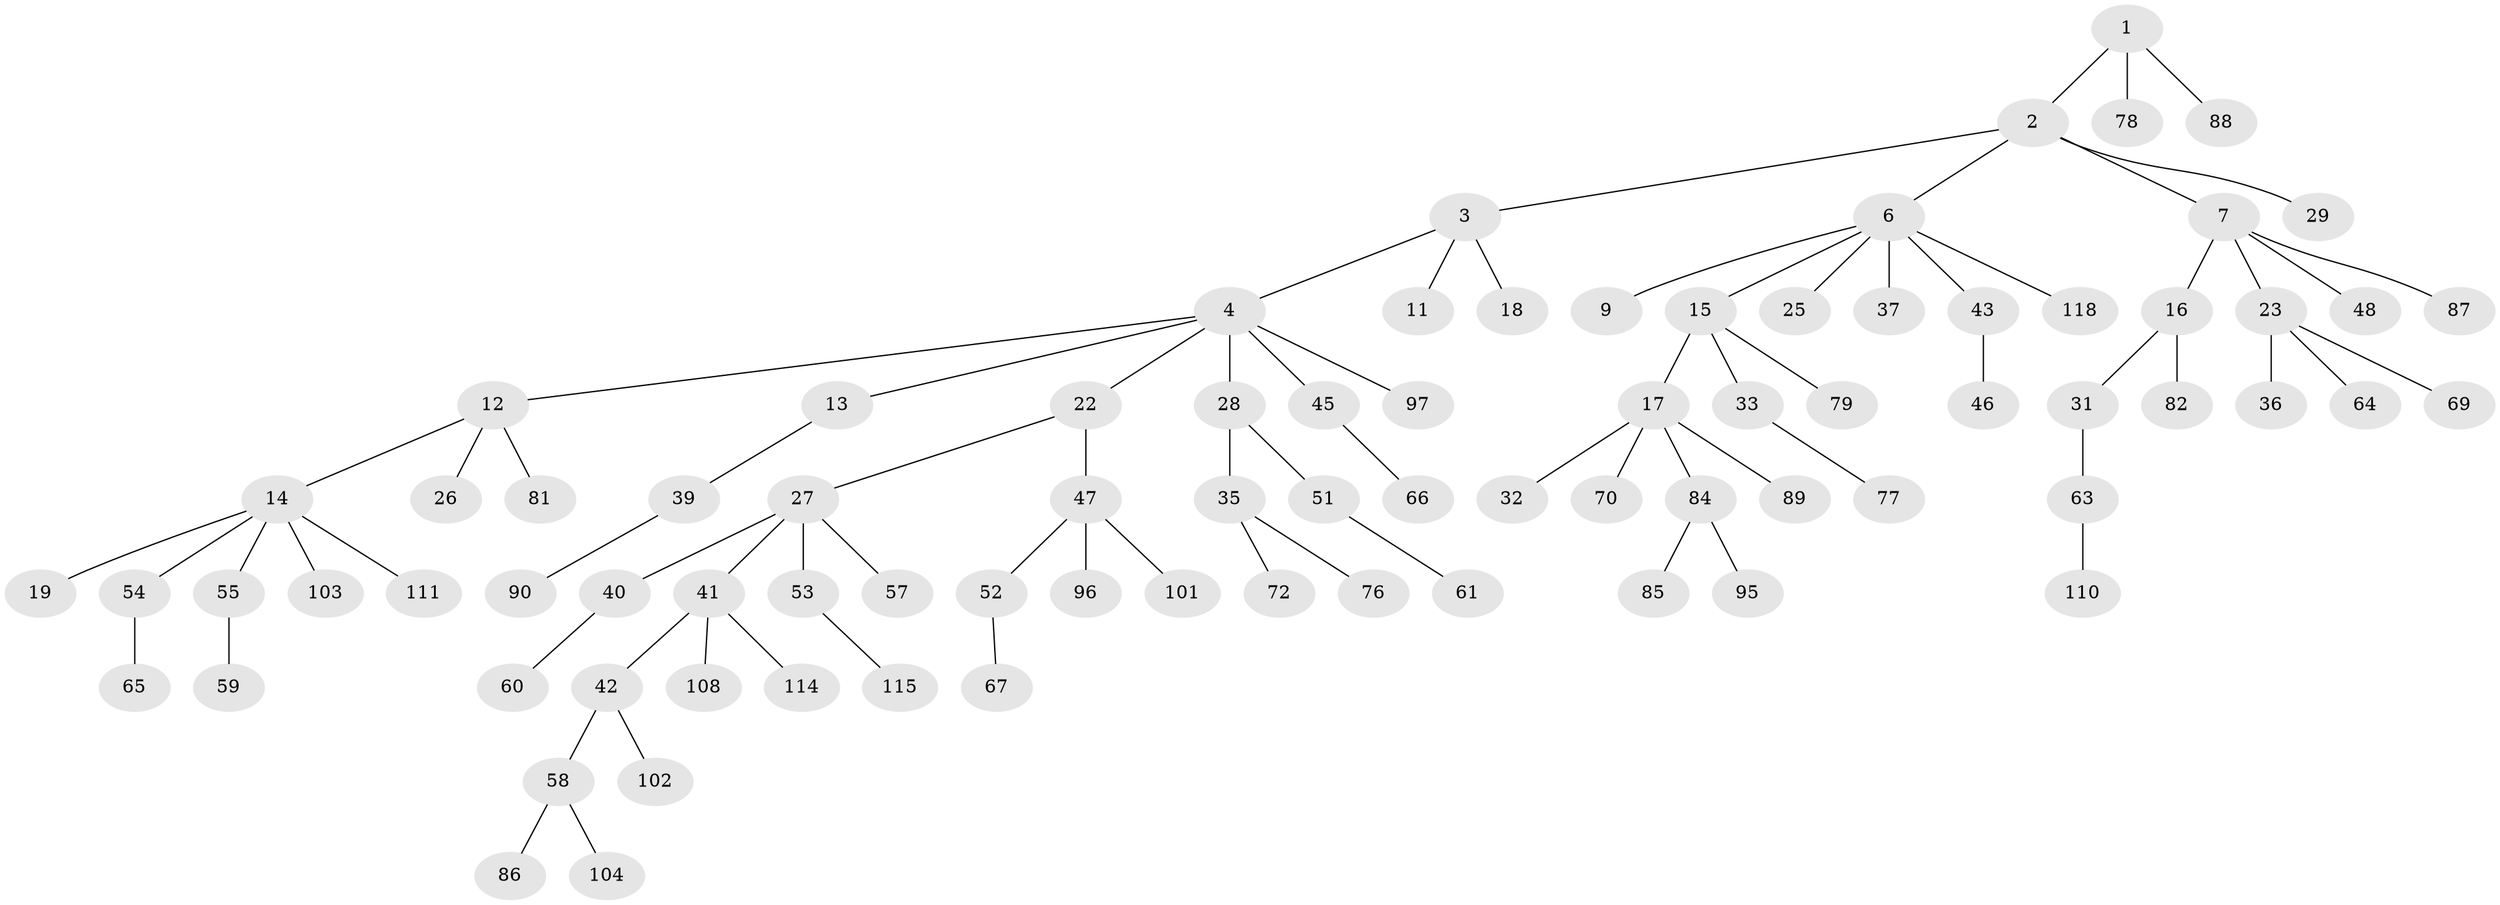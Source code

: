 // original degree distribution, {3: 0.16101694915254236, 6: 0.025423728813559324, 4: 0.0423728813559322, 2: 0.2033898305084746, 5: 0.05084745762711865, 1: 0.5169491525423728}
// Generated by graph-tools (version 1.1) at 2025/11/02/27/25 16:11:25]
// undirected, 82 vertices, 81 edges
graph export_dot {
graph [start="1"]
  node [color=gray90,style=filled];
  1 [super="+44"];
  2 [super="+100"];
  3 [super="+5"];
  4 [super="+8"];
  6 [super="+10"];
  7 [super="+21"];
  9;
  11;
  12 [super="+56"];
  13;
  14 [super="+49"];
  15 [super="+73"];
  16 [super="+20"];
  17 [super="+34"];
  18;
  19;
  22;
  23 [super="+24"];
  25;
  26 [super="+75"];
  27 [super="+30"];
  28 [super="+38"];
  29 [super="+92"];
  31;
  32;
  33;
  35 [super="+68"];
  36 [super="+74"];
  37;
  39 [super="+62"];
  40 [super="+80"];
  41 [super="+91"];
  42 [super="+109"];
  43;
  45;
  46 [super="+50"];
  47 [super="+106"];
  48;
  51 [super="+71"];
  52 [super="+116"];
  53 [super="+112"];
  54 [super="+113"];
  55;
  57;
  58 [super="+117"];
  59;
  60;
  61;
  63;
  64;
  65 [super="+99"];
  66;
  67 [super="+83"];
  69;
  70;
  72 [super="+107"];
  76;
  77;
  78 [super="+98"];
  79;
  81;
  82;
  84;
  85;
  86 [super="+94"];
  87;
  88;
  89 [super="+93"];
  90;
  95;
  96;
  97;
  101;
  102 [super="+105"];
  103;
  104;
  108;
  110;
  111;
  114;
  115;
  118;
  1 -- 2;
  1 -- 78;
  1 -- 88;
  2 -- 3;
  2 -- 6;
  2 -- 7;
  2 -- 29;
  3 -- 4;
  3 -- 11;
  3 -- 18;
  4 -- 97;
  4 -- 13;
  4 -- 28;
  4 -- 22;
  4 -- 12;
  4 -- 45;
  6 -- 9;
  6 -- 15;
  6 -- 37;
  6 -- 118;
  6 -- 25;
  6 -- 43;
  7 -- 16;
  7 -- 48;
  7 -- 87;
  7 -- 23;
  12 -- 14;
  12 -- 26;
  12 -- 81;
  13 -- 39;
  14 -- 19;
  14 -- 55;
  14 -- 54;
  14 -- 103;
  14 -- 111;
  15 -- 17;
  15 -- 33;
  15 -- 79;
  16 -- 31;
  16 -- 82;
  17 -- 32;
  17 -- 84;
  17 -- 89;
  17 -- 70;
  22 -- 27;
  22 -- 47;
  23 -- 36;
  23 -- 64;
  23 -- 69;
  27 -- 40;
  27 -- 41;
  27 -- 57;
  27 -- 53;
  28 -- 35;
  28 -- 51;
  31 -- 63;
  33 -- 77;
  35 -- 72;
  35 -- 76;
  39 -- 90;
  40 -- 60;
  41 -- 42;
  41 -- 114;
  41 -- 108;
  42 -- 58;
  42 -- 102;
  43 -- 46;
  45 -- 66;
  47 -- 52;
  47 -- 96;
  47 -- 101;
  51 -- 61;
  52 -- 67;
  53 -- 115;
  54 -- 65;
  55 -- 59;
  58 -- 86;
  58 -- 104;
  63 -- 110;
  84 -- 85;
  84 -- 95;
}
